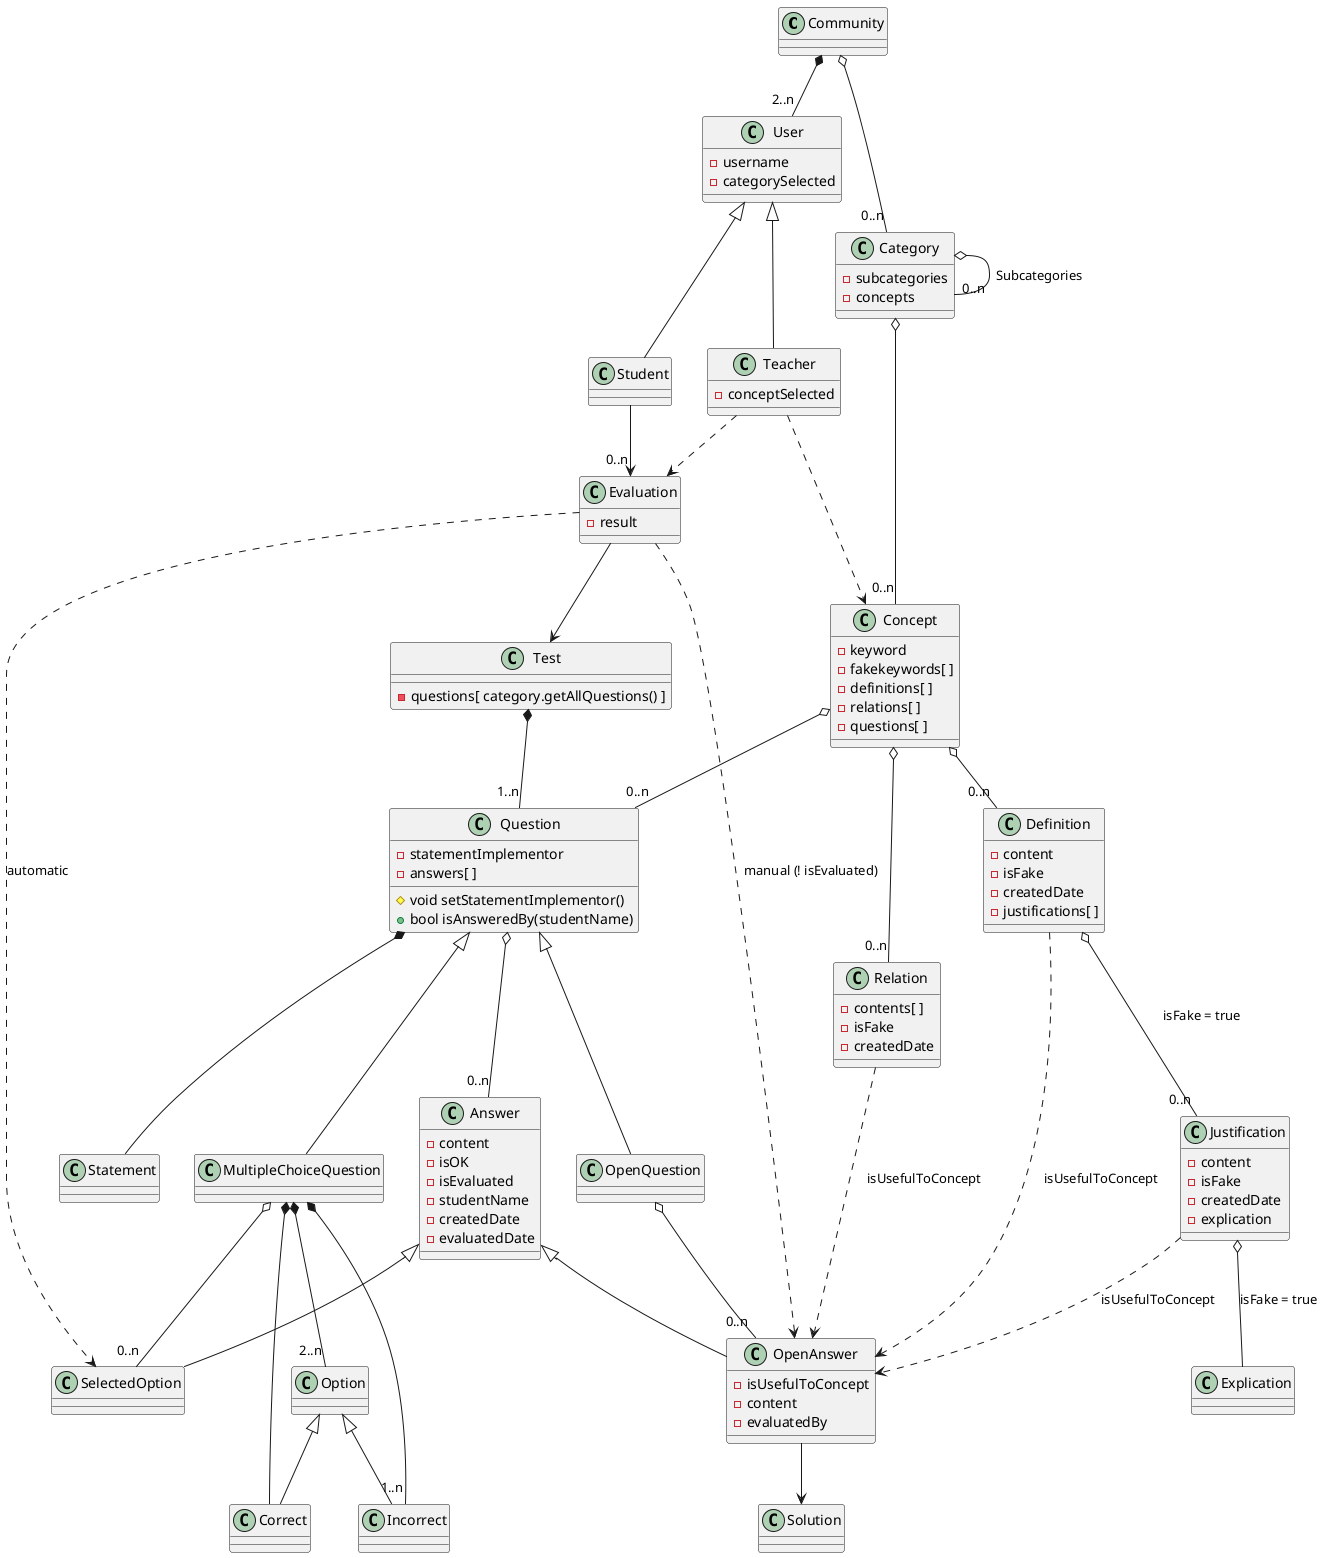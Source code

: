 @startuml OpoTestDomain

class Community

class User {
    - username
    - categorySelected
}

class Teacher {
    -conceptSelected
}

class Student

class Evaluation {
    - result
}

class Category {
    -subcategories
    -concepts
}

class Test {
    - questions[ category.getAllQuestions() ]
}

class Concept {
    - keyword
    - fakekeywords[ ]
    - definitions[ ]
    - relations[ ]
    - questions[ ]
}

class Definition {
    - content
    - isFake
    - createdDate
    - justifications[ ]
}

class Justification {
    - content
    - isFake
    - createdDate
    - explication
}

class Relation {
    - contents[ ]
    - isFake
    - createdDate
}

class Question {
    - statementImplementor
    - answers[ ]
    # void setStatementImplementor()
    + bool isAnsweredBy(studentName)
}

class Statement

class Answer {
    - content
    - isOK
    - isEvaluated
    - studentName
    - createdDate
    - evaluatedDate
}

class MultipleChoiceQuestion

class OpenQuestion

class Option

class Correct

Class Incorrect

class OpenAnswer {
    - isUsefulToConcept
    - content
    - evaluatedBy
}

Class SelectedOption {

}


Community *--"2..n" User
Community o--"0..n" Category

Category o--"0..n" Category : Subcategories

User <|-- Teacher
User <|-- Student

Teacher ..> Concept
Category o--"0..n" Concept
'Concept --o Category
Concept o--"0..n" Question
'Question --o Concept
Concept o--"0..n" Definition
Definition o--"0..n" Justification: isFake = true
Justification o-- Explication: isFake = true
Concept o--"0..n" Relation

Student -->"0..n" Evaluation
Evaluation --> Test

Teacher ..> Evaluation
Definition ..> OpenAnswer :isUsefulToConcept
Justification ..> OpenAnswer :isUsefulToConcept
Relation ..> OpenAnswer :isUsefulToConcept

Evaluation ..> OpenAnswer : manual (! isEvaluated)
Evaluation ..> SelectedOption : automatic

Test *--"1..n" Question
Question <|-- MultipleChoiceQuestion
Question <|-- OpenQuestion
Question *--   Statement
MultipleChoiceQuestion *--"2..n" Option
Option <|-- Incorrect
Option <|-- Correct
MultipleChoiceQuestion *-- Correct
MultipleChoiceQuestion *--"1..n" Incorrect
MultipleChoiceQuestion o--"0..n" SelectedOption
OpenQuestion o--"0..n" OpenAnswer
Question o--"0..n" Answer
Answer <|-- OpenAnswer
Answer <|-- SelectedOption
OpenAnswer --> Solution


@enduml




